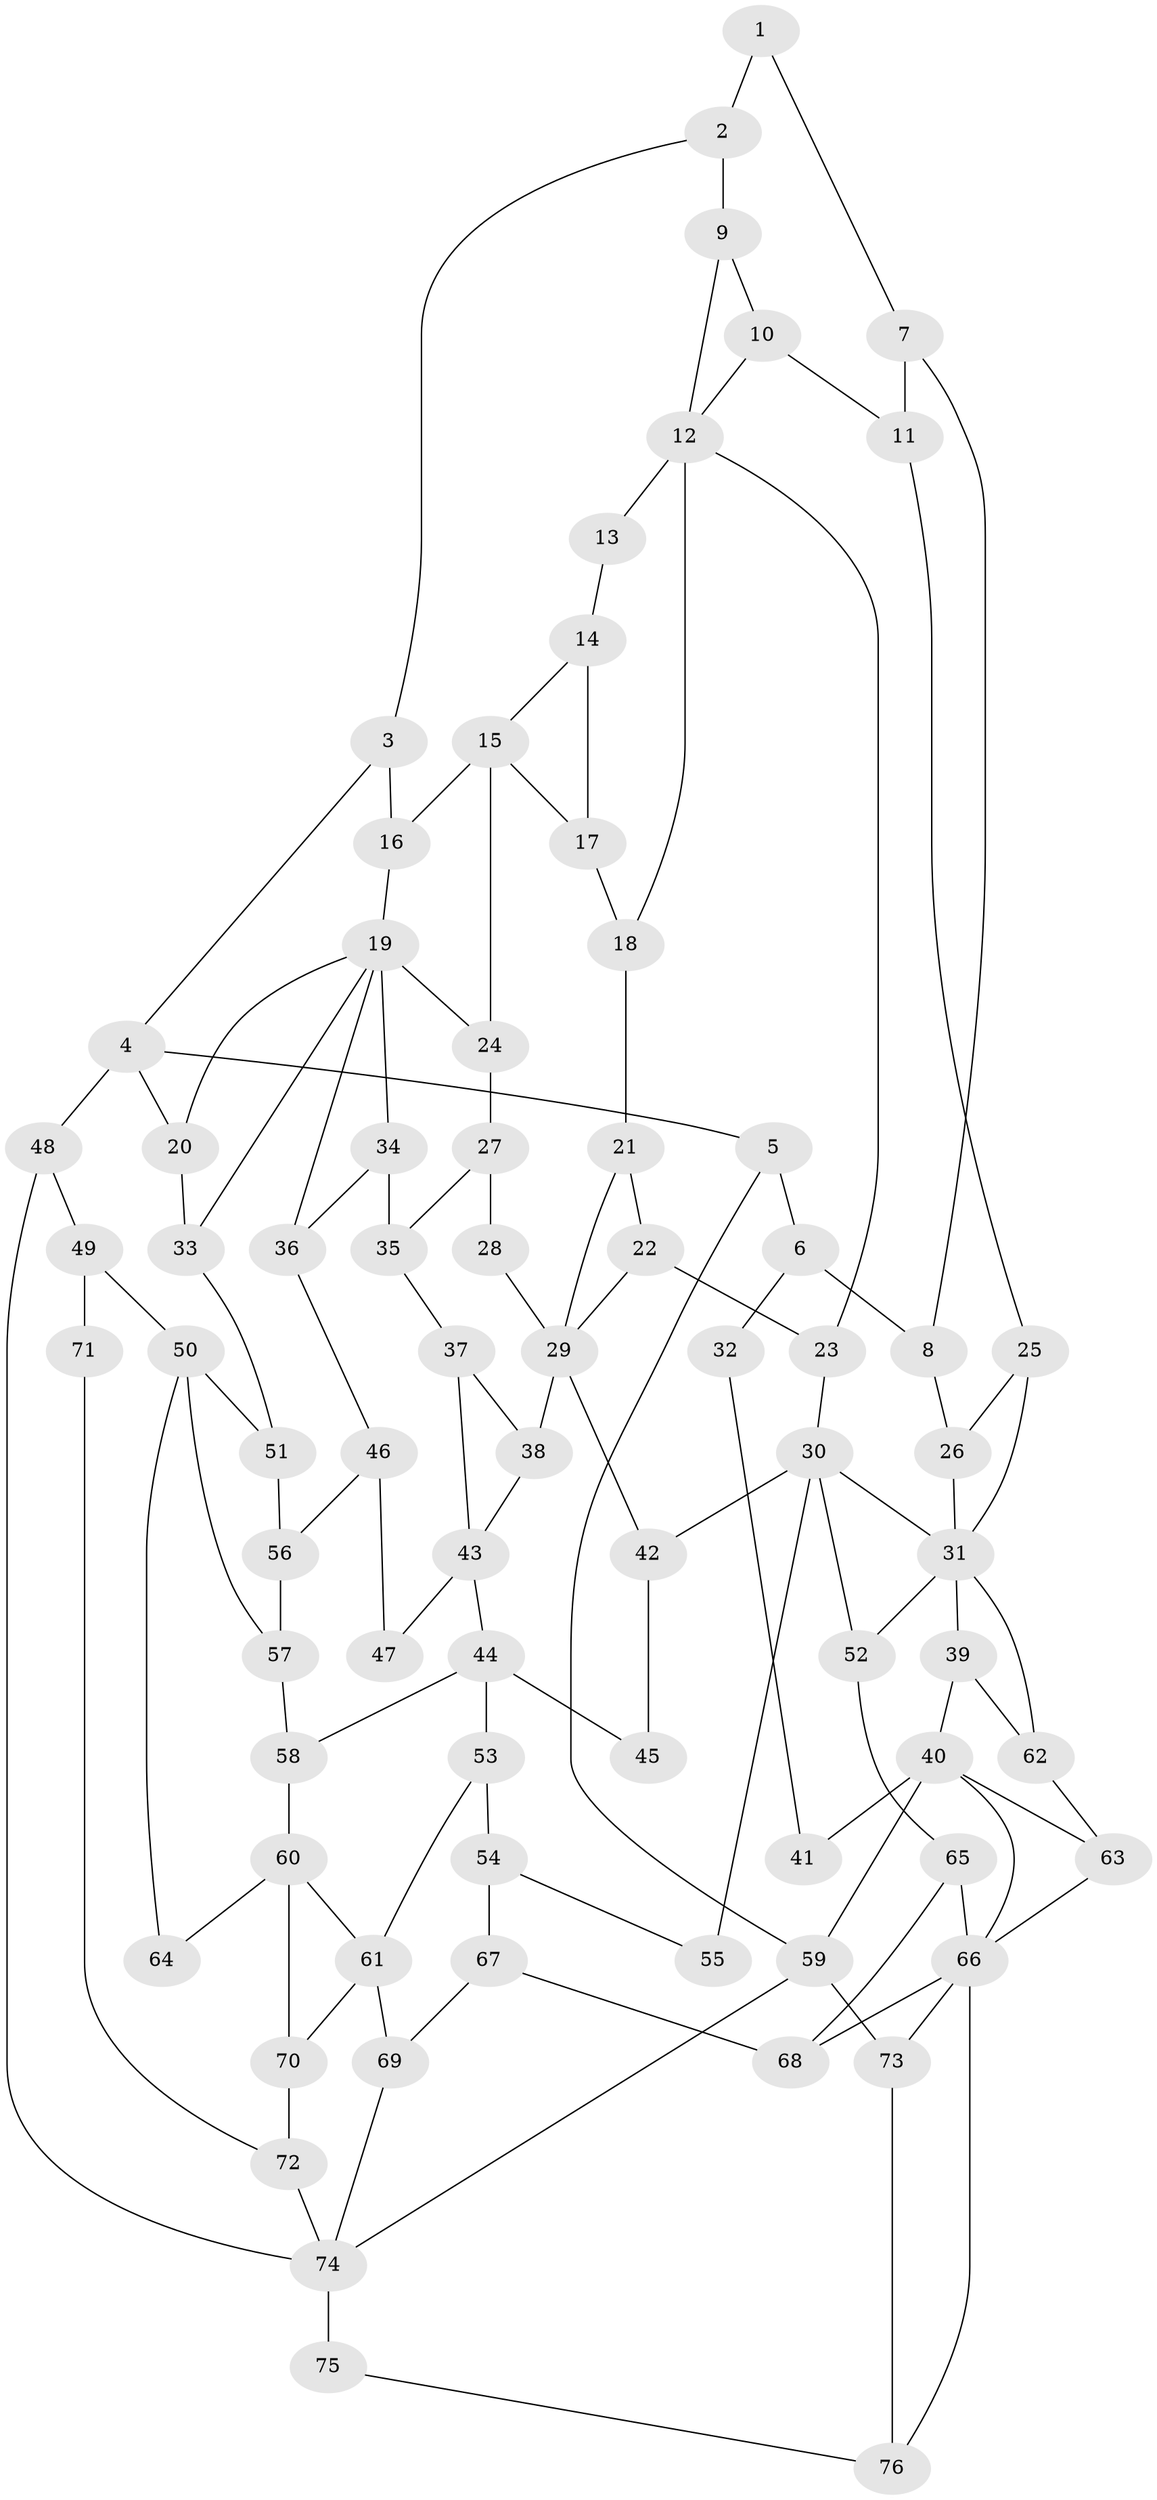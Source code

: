 // original degree distribution, {3: 0.016, 4: 0.248, 6: 0.224, 5: 0.512}
// Generated by graph-tools (version 1.1) at 2025/54/03/04/25 22:54:36]
// undirected, 76 vertices, 122 edges
graph export_dot {
  node [color=gray90,style=filled];
  1;
  2;
  3;
  4;
  5;
  6;
  7;
  8;
  9;
  10;
  11;
  12;
  13;
  14;
  15;
  16;
  17;
  18;
  19;
  20;
  21;
  22;
  23;
  24;
  25;
  26;
  27;
  28;
  29;
  30;
  31;
  32;
  33;
  34;
  35;
  36;
  37;
  38;
  39;
  40;
  41;
  42;
  43;
  44;
  45;
  46;
  47;
  48;
  49;
  50;
  51;
  52;
  53;
  54;
  55;
  56;
  57;
  58;
  59;
  60;
  61;
  62;
  63;
  64;
  65;
  66;
  67;
  68;
  69;
  70;
  71;
  72;
  73;
  74;
  75;
  76;
  1 -- 2 [weight=1.0];
  1 -- 7 [weight=1.0];
  2 -- 3 [weight=1.0];
  2 -- 9 [weight=1.0];
  3 -- 4 [weight=1.0];
  3 -- 16 [weight=1.0];
  4 -- 5 [weight=1.0];
  4 -- 20 [weight=1.0];
  4 -- 48 [weight=1.0];
  5 -- 6 [weight=2.0];
  5 -- 59 [weight=1.0];
  6 -- 8 [weight=1.0];
  6 -- 32 [weight=2.0];
  7 -- 8 [weight=1.0];
  7 -- 11 [weight=1.0];
  8 -- 26 [weight=1.0];
  9 -- 10 [weight=1.0];
  9 -- 12 [weight=1.0];
  10 -- 11 [weight=1.0];
  10 -- 12 [weight=1.0];
  11 -- 25 [weight=1.0];
  12 -- 13 [weight=2.0];
  12 -- 18 [weight=1.0];
  12 -- 23 [weight=1.0];
  13 -- 14 [weight=1.0];
  14 -- 15 [weight=1.0];
  14 -- 17 [weight=1.0];
  15 -- 16 [weight=2.0];
  15 -- 17 [weight=1.0];
  15 -- 24 [weight=2.0];
  16 -- 19 [weight=1.0];
  17 -- 18 [weight=1.0];
  18 -- 21 [weight=1.0];
  19 -- 20 [weight=1.0];
  19 -- 24 [weight=1.0];
  19 -- 33 [weight=1.0];
  19 -- 34 [weight=1.0];
  19 -- 36 [weight=1.0];
  20 -- 33 [weight=1.0];
  21 -- 22 [weight=1.0];
  21 -- 29 [weight=1.0];
  22 -- 23 [weight=1.0];
  22 -- 29 [weight=1.0];
  23 -- 30 [weight=1.0];
  24 -- 27 [weight=1.0];
  25 -- 26 [weight=1.0];
  25 -- 31 [weight=1.0];
  26 -- 31 [weight=1.0];
  27 -- 28 [weight=1.0];
  27 -- 35 [weight=1.0];
  28 -- 29 [weight=2.0];
  29 -- 38 [weight=1.0];
  29 -- 42 [weight=1.0];
  30 -- 31 [weight=1.0];
  30 -- 42 [weight=1.0];
  30 -- 52 [weight=1.0];
  30 -- 55 [weight=2.0];
  31 -- 39 [weight=1.0];
  31 -- 52 [weight=1.0];
  31 -- 62 [weight=1.0];
  32 -- 41 [weight=1.0];
  33 -- 51 [weight=1.0];
  34 -- 35 [weight=1.0];
  34 -- 36 [weight=1.0];
  35 -- 37 [weight=1.0];
  36 -- 46 [weight=1.0];
  37 -- 38 [weight=1.0];
  37 -- 43 [weight=1.0];
  38 -- 43 [weight=1.0];
  39 -- 40 [weight=1.0];
  39 -- 62 [weight=1.0];
  40 -- 41 [weight=2.0];
  40 -- 59 [weight=1.0];
  40 -- 63 [weight=1.0];
  40 -- 66 [weight=1.0];
  42 -- 45 [weight=1.0];
  43 -- 44 [weight=2.0];
  43 -- 47 [weight=2.0];
  44 -- 45 [weight=2.0];
  44 -- 53 [weight=1.0];
  44 -- 58 [weight=1.0];
  46 -- 47 [weight=1.0];
  46 -- 56 [weight=1.0];
  48 -- 49 [weight=1.0];
  48 -- 74 [weight=2.0];
  49 -- 50 [weight=2.0];
  49 -- 71 [weight=2.0];
  50 -- 51 [weight=1.0];
  50 -- 57 [weight=1.0];
  50 -- 64 [weight=2.0];
  51 -- 56 [weight=1.0];
  52 -- 65 [weight=1.0];
  53 -- 54 [weight=1.0];
  53 -- 61 [weight=1.0];
  54 -- 55 [weight=1.0];
  54 -- 67 [weight=1.0];
  56 -- 57 [weight=1.0];
  57 -- 58 [weight=1.0];
  58 -- 60 [weight=1.0];
  59 -- 73 [weight=1.0];
  59 -- 74 [weight=1.0];
  60 -- 61 [weight=1.0];
  60 -- 64 [weight=1.0];
  60 -- 70 [weight=1.0];
  61 -- 69 [weight=1.0];
  61 -- 70 [weight=1.0];
  62 -- 63 [weight=1.0];
  63 -- 66 [weight=1.0];
  65 -- 66 [weight=1.0];
  65 -- 68 [weight=1.0];
  66 -- 68 [weight=1.0];
  66 -- 73 [weight=1.0];
  66 -- 76 [weight=1.0];
  67 -- 68 [weight=1.0];
  67 -- 69 [weight=1.0];
  69 -- 74 [weight=1.0];
  70 -- 72 [weight=1.0];
  71 -- 72 [weight=1.0];
  72 -- 74 [weight=1.0];
  73 -- 76 [weight=1.0];
  74 -- 75 [weight=2.0];
  75 -- 76 [weight=1.0];
}
